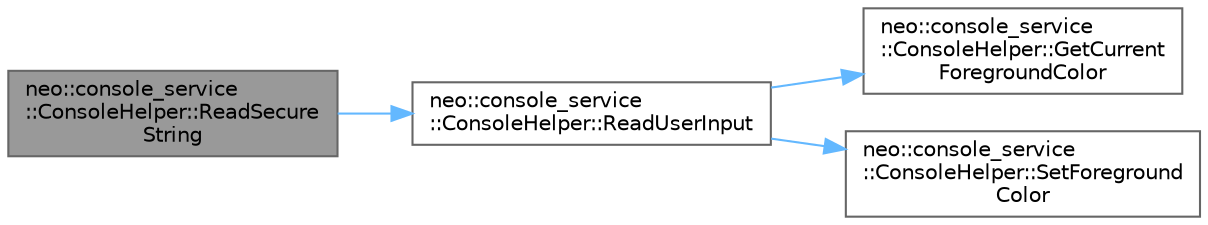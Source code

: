 digraph "neo::console_service::ConsoleHelper::ReadSecureString"
{
 // LATEX_PDF_SIZE
  bgcolor="transparent";
  edge [fontname=Helvetica,fontsize=10,labelfontname=Helvetica,labelfontsize=10];
  node [fontname=Helvetica,fontsize=10,shape=box,height=0.2,width=0.4];
  rankdir="LR";
  Node1 [id="Node000001",label="neo::console_service\l::ConsoleHelper::ReadSecure\lString",height=0.2,width=0.4,color="gray40", fillcolor="grey60", style="filled", fontcolor="black",tooltip="Reads a secure string (password) with masking."];
  Node1 -> Node2 [id="edge1_Node000001_Node000002",color="steelblue1",style="solid",tooltip=" "];
  Node2 [id="Node000002",label="neo::console_service\l::ConsoleHelper::ReadUserInput",height=0.2,width=0.4,color="grey40", fillcolor="white", style="filled",URL="$classneo_1_1console__service_1_1_console_helper.html#a67dae3781fc80b59e4dd58939467fa0b",tooltip="Reads user input with optional prompt and password masking."];
  Node2 -> Node3 [id="edge2_Node000002_Node000003",color="steelblue1",style="solid",tooltip=" "];
  Node3 [id="Node000003",label="neo::console_service\l::ConsoleHelper::GetCurrent\lForegroundColor",height=0.2,width=0.4,color="grey40", fillcolor="white", style="filled",URL="$classneo_1_1console__service_1_1_console_helper.html#aaecf3ad8fbc2adc400366a3c57a342aa",tooltip="Gets the current console foreground color."];
  Node2 -> Node4 [id="edge3_Node000002_Node000004",color="steelblue1",style="solid",tooltip=" "];
  Node4 [id="Node000004",label="neo::console_service\l::ConsoleHelper::SetForeground\lColor",height=0.2,width=0.4,color="grey40", fillcolor="white", style="filled",URL="$classneo_1_1console__service_1_1_console_helper.html#acfe57c1d11c7eda1259b9c2f3bfe6dcc",tooltip="Sets the console foreground color."];
}
